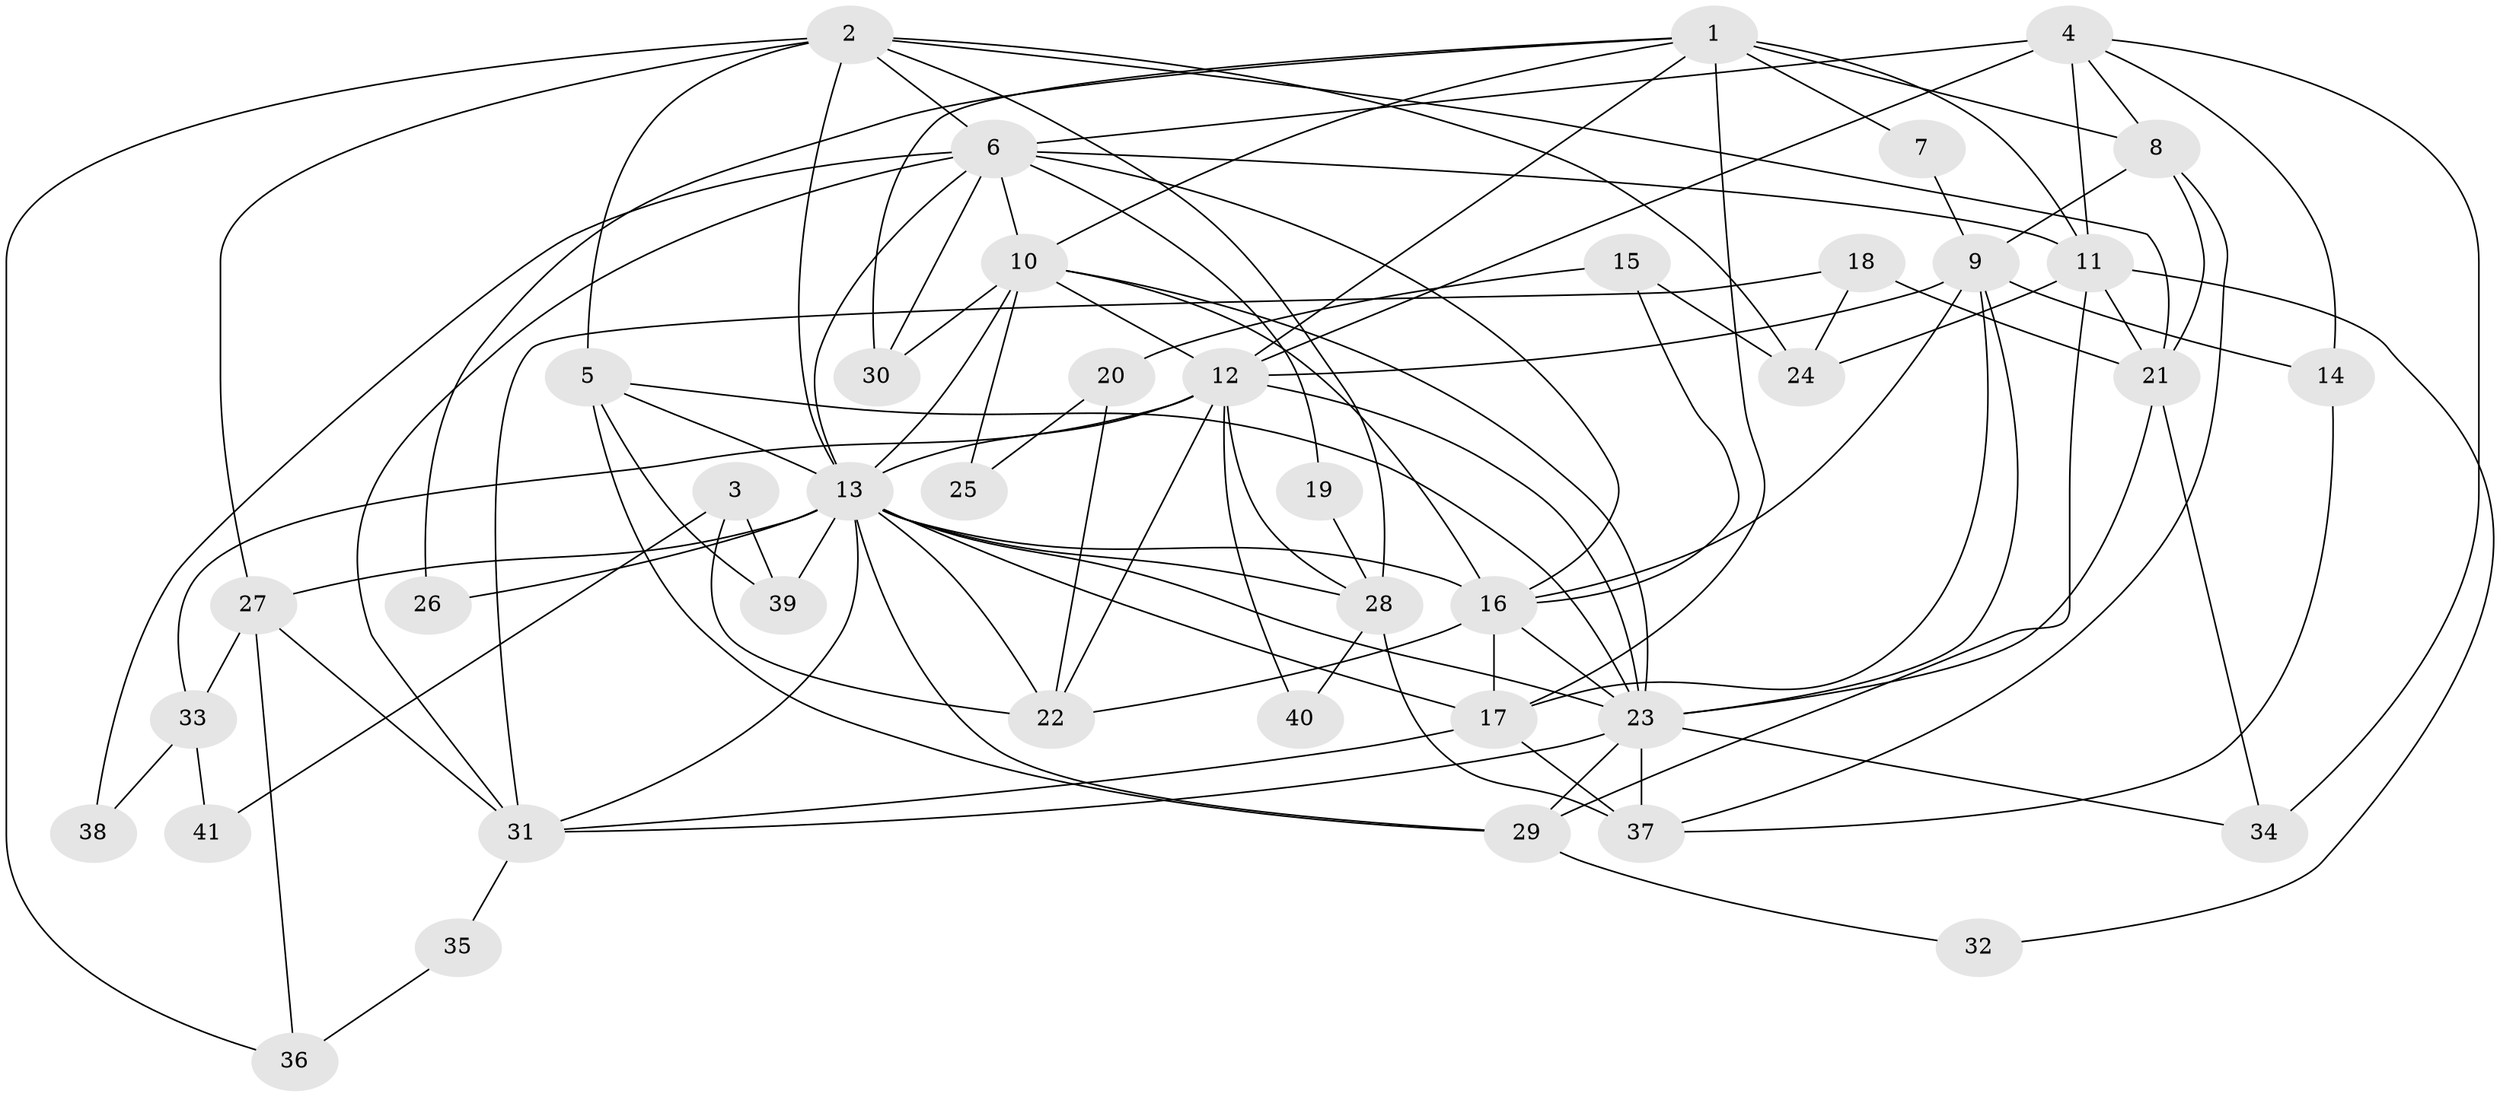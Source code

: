 // original degree distribution, {3: 0.2962962962962963, 8: 0.024691358024691357, 4: 0.20987654320987653, 7: 0.07407407407407407, 2: 0.1728395061728395, 6: 0.09876543209876543, 5: 0.12345679012345678}
// Generated by graph-tools (version 1.1) at 2025/36/03/09/25 02:36:18]
// undirected, 41 vertices, 103 edges
graph export_dot {
graph [start="1"]
  node [color=gray90,style=filled];
  1;
  2;
  3;
  4;
  5;
  6;
  7;
  8;
  9;
  10;
  11;
  12;
  13;
  14;
  15;
  16;
  17;
  18;
  19;
  20;
  21;
  22;
  23;
  24;
  25;
  26;
  27;
  28;
  29;
  30;
  31;
  32;
  33;
  34;
  35;
  36;
  37;
  38;
  39;
  40;
  41;
  1 -- 7 [weight=1.0];
  1 -- 8 [weight=1.0];
  1 -- 10 [weight=1.0];
  1 -- 11 [weight=1.0];
  1 -- 12 [weight=1.0];
  1 -- 17 [weight=2.0];
  1 -- 26 [weight=1.0];
  1 -- 30 [weight=1.0];
  2 -- 5 [weight=1.0];
  2 -- 6 [weight=1.0];
  2 -- 13 [weight=1.0];
  2 -- 21 [weight=1.0];
  2 -- 24 [weight=1.0];
  2 -- 27 [weight=1.0];
  2 -- 28 [weight=1.0];
  2 -- 36 [weight=1.0];
  3 -- 22 [weight=1.0];
  3 -- 39 [weight=1.0];
  3 -- 41 [weight=1.0];
  4 -- 6 [weight=2.0];
  4 -- 8 [weight=1.0];
  4 -- 11 [weight=1.0];
  4 -- 12 [weight=1.0];
  4 -- 14 [weight=1.0];
  4 -- 34 [weight=1.0];
  5 -- 13 [weight=1.0];
  5 -- 23 [weight=1.0];
  5 -- 29 [weight=1.0];
  5 -- 39 [weight=1.0];
  6 -- 10 [weight=1.0];
  6 -- 11 [weight=1.0];
  6 -- 13 [weight=2.0];
  6 -- 16 [weight=1.0];
  6 -- 19 [weight=1.0];
  6 -- 30 [weight=1.0];
  6 -- 31 [weight=1.0];
  6 -- 38 [weight=1.0];
  7 -- 9 [weight=1.0];
  8 -- 9 [weight=2.0];
  8 -- 21 [weight=1.0];
  8 -- 37 [weight=1.0];
  9 -- 12 [weight=1.0];
  9 -- 14 [weight=2.0];
  9 -- 16 [weight=1.0];
  9 -- 17 [weight=1.0];
  9 -- 23 [weight=1.0];
  10 -- 12 [weight=1.0];
  10 -- 13 [weight=3.0];
  10 -- 16 [weight=1.0];
  10 -- 23 [weight=1.0];
  10 -- 25 [weight=1.0];
  10 -- 30 [weight=1.0];
  11 -- 21 [weight=1.0];
  11 -- 24 [weight=1.0];
  11 -- 29 [weight=1.0];
  11 -- 32 [weight=1.0];
  12 -- 13 [weight=2.0];
  12 -- 22 [weight=2.0];
  12 -- 23 [weight=1.0];
  12 -- 28 [weight=1.0];
  12 -- 33 [weight=1.0];
  12 -- 40 [weight=1.0];
  13 -- 16 [weight=3.0];
  13 -- 17 [weight=3.0];
  13 -- 22 [weight=1.0];
  13 -- 23 [weight=1.0];
  13 -- 26 [weight=1.0];
  13 -- 27 [weight=1.0];
  13 -- 28 [weight=1.0];
  13 -- 29 [weight=1.0];
  13 -- 31 [weight=1.0];
  13 -- 39 [weight=1.0];
  14 -- 37 [weight=1.0];
  15 -- 16 [weight=1.0];
  15 -- 20 [weight=1.0];
  15 -- 24 [weight=1.0];
  16 -- 17 [weight=1.0];
  16 -- 22 [weight=1.0];
  16 -- 23 [weight=1.0];
  17 -- 31 [weight=1.0];
  17 -- 37 [weight=1.0];
  18 -- 21 [weight=1.0];
  18 -- 24 [weight=1.0];
  18 -- 31 [weight=1.0];
  19 -- 28 [weight=1.0];
  20 -- 22 [weight=1.0];
  20 -- 25 [weight=1.0];
  21 -- 23 [weight=1.0];
  21 -- 34 [weight=1.0];
  23 -- 29 [weight=1.0];
  23 -- 31 [weight=1.0];
  23 -- 34 [weight=1.0];
  23 -- 37 [weight=2.0];
  27 -- 31 [weight=1.0];
  27 -- 33 [weight=1.0];
  27 -- 36 [weight=1.0];
  28 -- 37 [weight=1.0];
  28 -- 40 [weight=1.0];
  29 -- 32 [weight=1.0];
  31 -- 35 [weight=1.0];
  33 -- 38 [weight=1.0];
  33 -- 41 [weight=1.0];
  35 -- 36 [weight=1.0];
}
